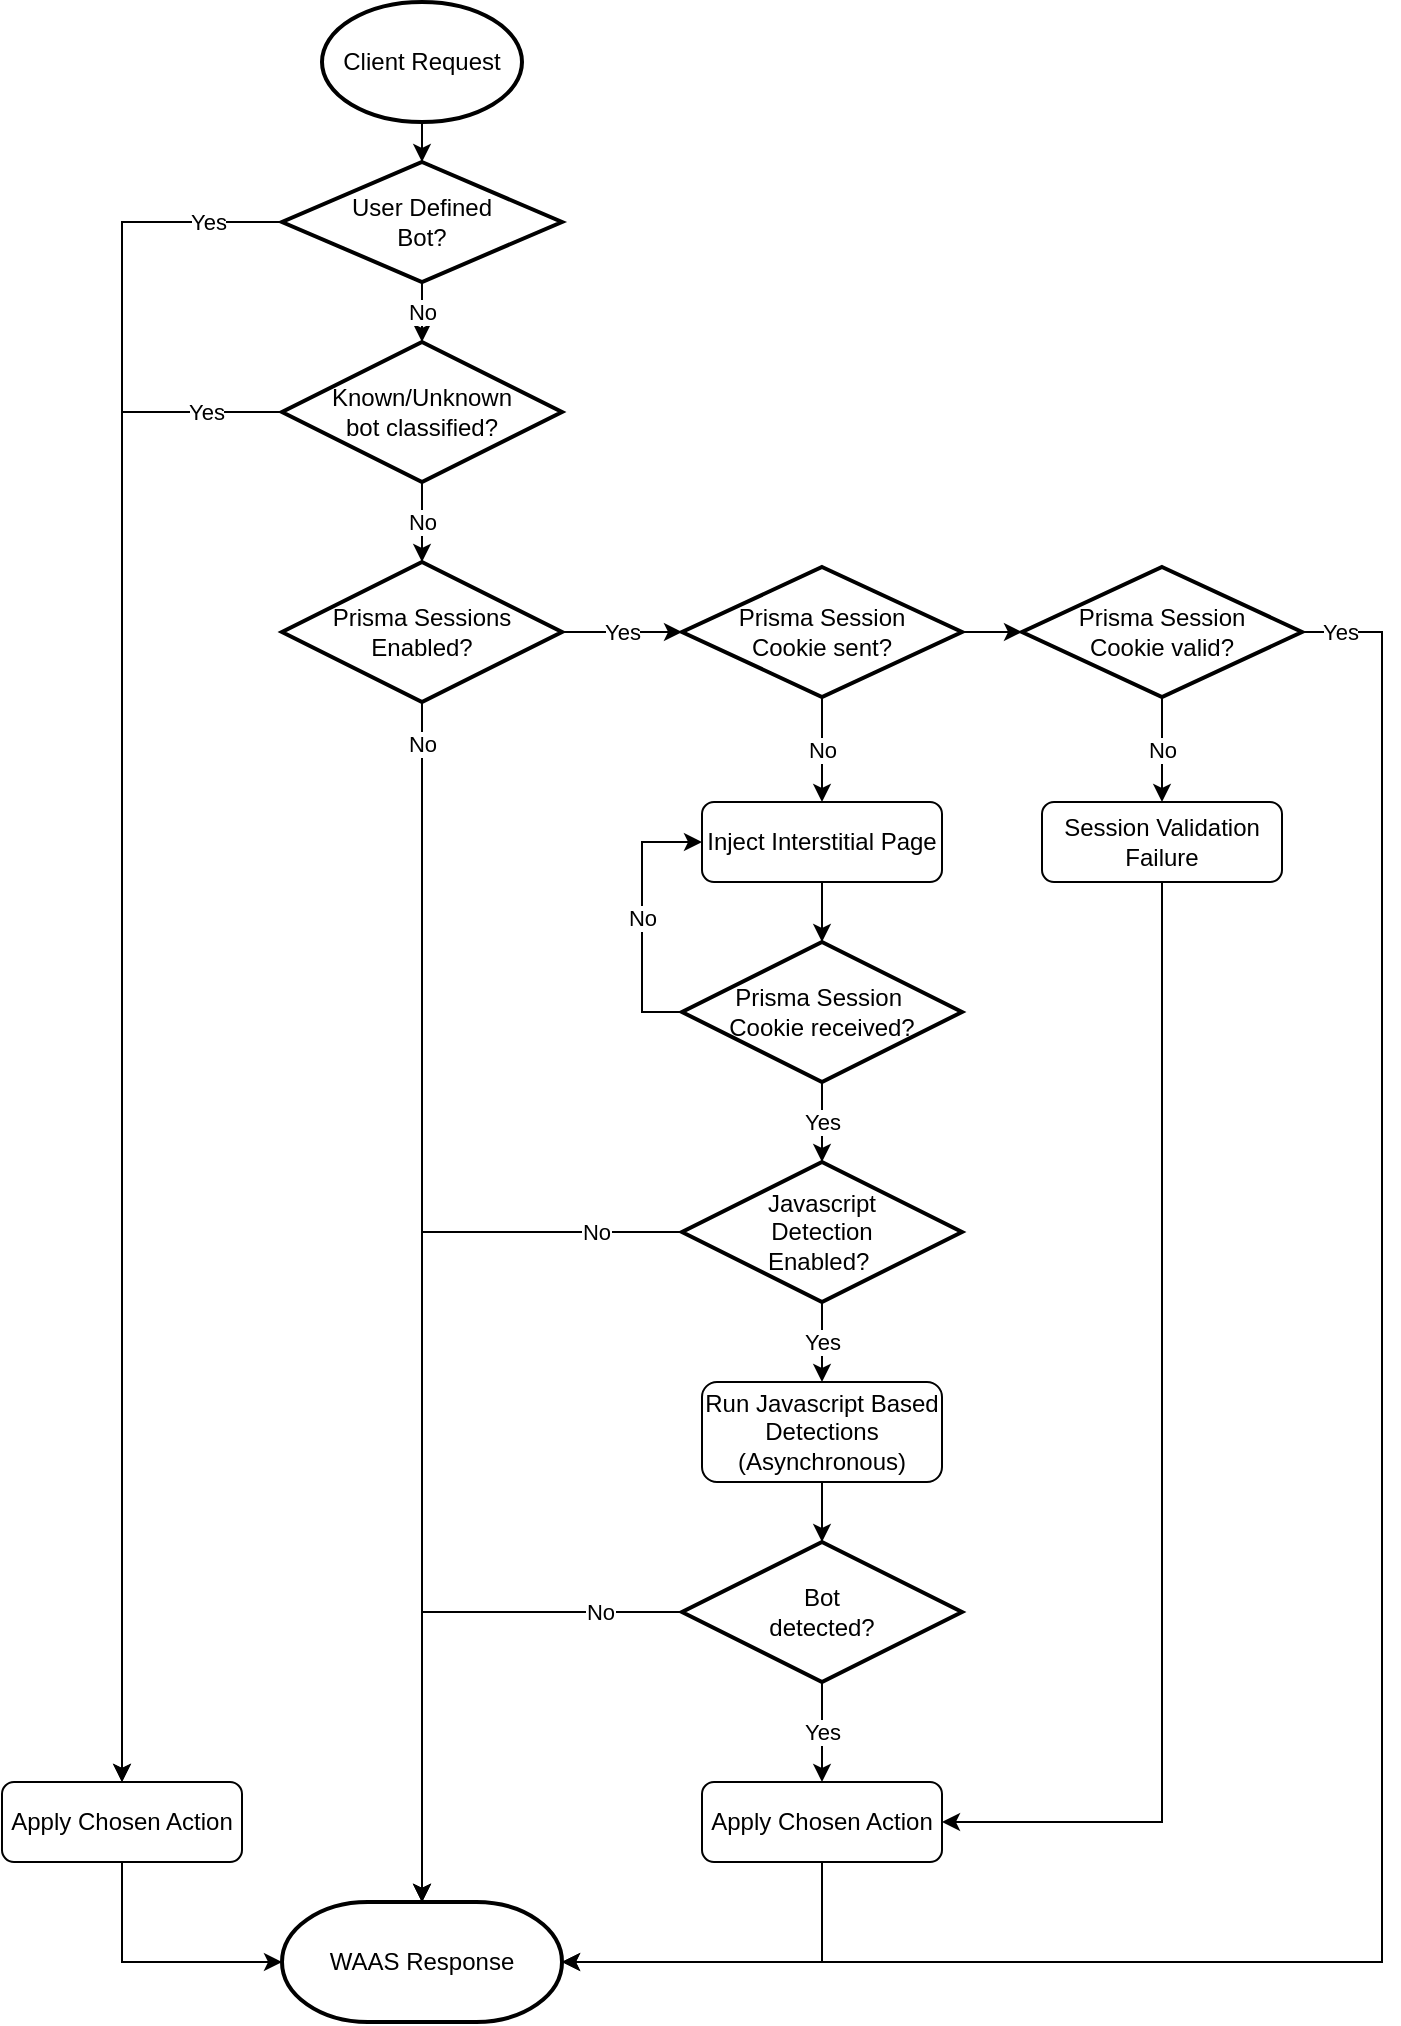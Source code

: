 <mxfile version="13.10.4" type="device"><diagram id="C5RBs43oDa-KdzZeNtuy" name="Page-1"><mxGraphModel dx="2066" dy="1130" grid="1" gridSize="10" guides="1" tooltips="1" connect="1" arrows="1" fold="1" page="1" pageScale="1" pageWidth="827" pageHeight="1169" math="0" shadow="0"><root><mxCell id="WIyWlLk6GJQsqaUBKTNV-0"/><mxCell id="WIyWlLk6GJQsqaUBKTNV-1" parent="WIyWlLk6GJQsqaUBKTNV-0"/><mxCell id="gpc8NNw6UrPnK4nz8XLc-44" style="edgeStyle=orthogonalEdgeStyle;rounded=0;orthogonalLoop=1;jettySize=auto;html=1;exitX=0.5;exitY=1;exitDx=0;exitDy=0;" parent="WIyWlLk6GJQsqaUBKTNV-1" source="WIyWlLk6GJQsqaUBKTNV-12" target="gpc8NNw6UrPnK4nz8XLc-38" edge="1"><mxGeometry relative="1" as="geometry"/></mxCell><mxCell id="WIyWlLk6GJQsqaUBKTNV-12" value="Inject Interstitial Page" style="rounded=1;whiteSpace=wrap;html=1;fontSize=12;glass=0;strokeWidth=1;shadow=0;" parent="WIyWlLk6GJQsqaUBKTNV-1" vertex="1"><mxGeometry x="380" y="460" width="120" height="40" as="geometry"/></mxCell><mxCell id="gpc8NNw6UrPnK4nz8XLc-8" value="No" style="edgeStyle=orthogonalEdgeStyle;rounded=0;orthogonalLoop=1;jettySize=auto;html=1;" parent="WIyWlLk6GJQsqaUBKTNV-1" source="gpc8NNw6UrPnK4nz8XLc-1" target="gpc8NNw6UrPnK4nz8XLc-7" edge="1"><mxGeometry relative="1" as="geometry"/></mxCell><mxCell id="gpc8NNw6UrPnK4nz8XLc-50" value="Yes" style="edgeStyle=orthogonalEdgeStyle;rounded=0;orthogonalLoop=1;jettySize=auto;html=1;exitX=0;exitY=0.5;exitDx=0;exitDy=0;exitPerimeter=0;entryX=0.5;entryY=0;entryDx=0;entryDy=0;" parent="WIyWlLk6GJQsqaUBKTNV-1" source="gpc8NNw6UrPnK4nz8XLc-1" target="gpc8NNw6UrPnK4nz8XLc-2" edge="1"><mxGeometry x="-0.914" relative="1" as="geometry"><mxPoint as="offset"/></mxGeometry></mxCell><mxCell id="gpc8NNw6UrPnK4nz8XLc-1" value="User Defined&lt;br&gt;Bot?" style="strokeWidth=2;html=1;shape=mxgraph.flowchart.decision;whiteSpace=wrap;" parent="WIyWlLk6GJQsqaUBKTNV-1" vertex="1"><mxGeometry x="170" y="140" width="140" height="60" as="geometry"/></mxCell><mxCell id="gpc8NNw6UrPnK4nz8XLc-30" style="edgeStyle=orthogonalEdgeStyle;rounded=0;orthogonalLoop=1;jettySize=auto;html=1;exitX=0.5;exitY=1;exitDx=0;exitDy=0;entryX=0;entryY=0.5;entryDx=0;entryDy=0;entryPerimeter=0;" parent="WIyWlLk6GJQsqaUBKTNV-1" source="gpc8NNw6UrPnK4nz8XLc-2" target="gpc8NNw6UrPnK4nz8XLc-27" edge="1"><mxGeometry relative="1" as="geometry"><mxPoint x="160" y="1002" as="targetPoint"/></mxGeometry></mxCell><mxCell id="gpc8NNw6UrPnK4nz8XLc-2" value="Apply Chosen Action" style="rounded=1;whiteSpace=wrap;html=1;fontSize=12;glass=0;strokeWidth=1;shadow=0;" parent="WIyWlLk6GJQsqaUBKTNV-1" vertex="1"><mxGeometry x="30" y="950" width="120" height="40" as="geometry"/></mxCell><mxCell id="gpc8NNw6UrPnK4nz8XLc-26" style="edgeStyle=orthogonalEdgeStyle;rounded=0;orthogonalLoop=1;jettySize=auto;html=1;exitX=0.5;exitY=1;exitDx=0;exitDy=0;exitPerimeter=0;" parent="WIyWlLk6GJQsqaUBKTNV-1" source="gpc8NNw6UrPnK4nz8XLc-5" target="gpc8NNw6UrPnK4nz8XLc-1" edge="1"><mxGeometry relative="1" as="geometry"/></mxCell><mxCell id="gpc8NNw6UrPnK4nz8XLc-5" value="Client Request" style="strokeWidth=2;html=1;shape=mxgraph.flowchart.start_1;whiteSpace=wrap;" parent="WIyWlLk6GJQsqaUBKTNV-1" vertex="1"><mxGeometry x="190" y="60" width="100" height="60" as="geometry"/></mxCell><mxCell id="gpc8NNw6UrPnK4nz8XLc-18" value="Yes" style="edgeStyle=orthogonalEdgeStyle;rounded=0;orthogonalLoop=1;jettySize=auto;html=1;exitX=0;exitY=0.5;exitDx=0;exitDy=0;exitPerimeter=0;entryX=0.5;entryY=0;entryDx=0;entryDy=0;" parent="WIyWlLk6GJQsqaUBKTNV-1" source="gpc8NNw6UrPnK4nz8XLc-7" target="gpc8NNw6UrPnK4nz8XLc-2" edge="1"><mxGeometry x="-0.9" relative="1" as="geometry"><mxPoint x="80" y="840" as="targetPoint"/><mxPoint as="offset"/></mxGeometry></mxCell><mxCell id="gpc8NNw6UrPnK4nz8XLc-7" value="Known/Unknown&lt;br&gt;bot classified?" style="strokeWidth=2;html=1;shape=mxgraph.flowchart.decision;whiteSpace=wrap;" parent="WIyWlLk6GJQsqaUBKTNV-1" vertex="1"><mxGeometry x="170" y="230" width="140" height="70" as="geometry"/></mxCell><mxCell id="gpc8NNw6UrPnK4nz8XLc-32" value="No" style="edgeStyle=orthogonalEdgeStyle;rounded=0;orthogonalLoop=1;jettySize=auto;html=1;exitX=0.5;exitY=1;exitDx=0;exitDy=0;exitPerimeter=0;" parent="WIyWlLk6GJQsqaUBKTNV-1" source="gpc8NNw6UrPnK4nz8XLc-9" target="gpc8NNw6UrPnK4nz8XLc-27" edge="1"><mxGeometry x="-0.93" relative="1" as="geometry"><mxPoint as="offset"/></mxGeometry></mxCell><mxCell id="gpc8NNw6UrPnK4nz8XLc-36" value="Yes" style="edgeStyle=orthogonalEdgeStyle;rounded=0;orthogonalLoop=1;jettySize=auto;html=1;exitX=1;exitY=0.5;exitDx=0;exitDy=0;exitPerimeter=0;" parent="WIyWlLk6GJQsqaUBKTNV-1" source="gpc8NNw6UrPnK4nz8XLc-9" target="gpc8NNw6UrPnK4nz8XLc-22" edge="1"><mxGeometry relative="1" as="geometry"/></mxCell><mxCell id="gpc8NNw6UrPnK4nz8XLc-9" value="Prisma&amp;nbsp;Sessions Enabled?" style="strokeWidth=2;html=1;shape=mxgraph.flowchart.decision;whiteSpace=wrap;" parent="WIyWlLk6GJQsqaUBKTNV-1" vertex="1"><mxGeometry x="170" y="340" width="140" height="70" as="geometry"/></mxCell><mxCell id="gpc8NNw6UrPnK4nz8XLc-20" value="No" style="edgeStyle=orthogonalEdgeStyle;rounded=0;orthogonalLoop=1;jettySize=auto;html=1;exitX=0.5;exitY=1;exitDx=0;exitDy=0;exitPerimeter=0;entryX=0.5;entryY=0;entryDx=0;entryDy=0;entryPerimeter=0;" parent="WIyWlLk6GJQsqaUBKTNV-1" source="gpc8NNw6UrPnK4nz8XLc-7" target="gpc8NNw6UrPnK4nz8XLc-9" edge="1"><mxGeometry relative="1" as="geometry"><mxPoint x="219.5" y="447" as="sourcePoint"/><mxPoint x="219.5" y="487" as="targetPoint"/></mxGeometry></mxCell><mxCell id="gpc8NNw6UrPnK4nz8XLc-63" style="edgeStyle=orthogonalEdgeStyle;rounded=0;orthogonalLoop=1;jettySize=auto;html=1;exitX=1;exitY=0.5;exitDx=0;exitDy=0;exitPerimeter=0;" parent="WIyWlLk6GJQsqaUBKTNV-1" source="gpc8NNw6UrPnK4nz8XLc-22" target="gpc8NNw6UrPnK4nz8XLc-62" edge="1"><mxGeometry relative="1" as="geometry"/></mxCell><mxCell id="gpc8NNw6UrPnK4nz8XLc-22" value="Prisma Session &lt;br&gt;Cookie sent?" style="strokeWidth=2;html=1;shape=mxgraph.flowchart.decision;whiteSpace=wrap;" parent="WIyWlLk6GJQsqaUBKTNV-1" vertex="1"><mxGeometry x="370" y="342.5" width="140" height="65" as="geometry"/></mxCell><mxCell id="gpc8NNw6UrPnK4nz8XLc-27" value="WAAS Response" style="strokeWidth=2;html=1;shape=mxgraph.flowchart.terminator;whiteSpace=wrap;" parent="WIyWlLk6GJQsqaUBKTNV-1" vertex="1"><mxGeometry x="170" y="1010" width="140" height="60" as="geometry"/></mxCell><mxCell id="gpc8NNw6UrPnK4nz8XLc-37" value="No" style="endArrow=classic;html=1;exitX=0.5;exitY=1;exitDx=0;exitDy=0;exitPerimeter=0;entryX=0.5;entryY=0;entryDx=0;entryDy=0;" parent="WIyWlLk6GJQsqaUBKTNV-1" source="gpc8NNw6UrPnK4nz8XLc-22" target="WIyWlLk6GJQsqaUBKTNV-12" edge="1"><mxGeometry width="50" height="50" relative="1" as="geometry"><mxPoint x="390" y="700" as="sourcePoint"/><mxPoint x="440" y="650" as="targetPoint"/></mxGeometry></mxCell><mxCell id="gpc8NNw6UrPnK4nz8XLc-43" value="No" style="edgeStyle=orthogonalEdgeStyle;rounded=0;orthogonalLoop=1;jettySize=auto;html=1;exitX=0;exitY=0.5;exitDx=0;exitDy=0;exitPerimeter=0;entryX=0;entryY=0.5;entryDx=0;entryDy=0;" parent="WIyWlLk6GJQsqaUBKTNV-1" source="gpc8NNw6UrPnK4nz8XLc-38" target="WIyWlLk6GJQsqaUBKTNV-12" edge="1"><mxGeometry relative="1" as="geometry"><Array as="points"><mxPoint x="350" y="565"/><mxPoint x="350" y="480"/></Array></mxGeometry></mxCell><mxCell id="gpc8NNw6UrPnK4nz8XLc-46" value="Yes" style="edgeStyle=orthogonalEdgeStyle;rounded=0;orthogonalLoop=1;jettySize=auto;html=1;entryX=0.5;entryY=0;entryDx=0;entryDy=0;entryPerimeter=0;" parent="WIyWlLk6GJQsqaUBKTNV-1" source="gpc8NNw6UrPnK4nz8XLc-38" target="gpc8NNw6UrPnK4nz8XLc-45" edge="1"><mxGeometry relative="1" as="geometry"/></mxCell><mxCell id="gpc8NNw6UrPnK4nz8XLc-38" value="Prisma Session&amp;nbsp;&lt;br&gt;Cookie received?" style="strokeWidth=2;html=1;shape=mxgraph.flowchart.decision;whiteSpace=wrap;" parent="WIyWlLk6GJQsqaUBKTNV-1" vertex="1"><mxGeometry x="370" y="530" width="140" height="70" as="geometry"/></mxCell><mxCell id="gpc8NNw6UrPnK4nz8XLc-48" value="No" style="edgeStyle=orthogonalEdgeStyle;rounded=0;orthogonalLoop=1;jettySize=auto;html=1;exitX=0;exitY=0.5;exitDx=0;exitDy=0;exitPerimeter=0;entryX=0.5;entryY=0;entryDx=0;entryDy=0;entryPerimeter=0;" parent="WIyWlLk6GJQsqaUBKTNV-1" source="gpc8NNw6UrPnK4nz8XLc-45" target="gpc8NNw6UrPnK4nz8XLc-27" edge="1"><mxGeometry x="-0.816" relative="1" as="geometry"><mxPoint as="offset"/></mxGeometry></mxCell><mxCell id="gpc8NNw6UrPnK4nz8XLc-51" value="Yes" style="edgeStyle=orthogonalEdgeStyle;rounded=0;orthogonalLoop=1;jettySize=auto;html=1;exitX=0.5;exitY=1;exitDx=0;exitDy=0;exitPerimeter=0;entryX=0.5;entryY=0;entryDx=0;entryDy=0;" parent="WIyWlLk6GJQsqaUBKTNV-1" source="gpc8NNw6UrPnK4nz8XLc-45" target="gpc8NNw6UrPnK4nz8XLc-49" edge="1"><mxGeometry relative="1" as="geometry"/></mxCell><mxCell id="gpc8NNw6UrPnK4nz8XLc-45" value="Javascript&lt;br&gt;Detection&lt;br&gt;Enabled?&amp;nbsp;" style="strokeWidth=2;html=1;shape=mxgraph.flowchart.decision;whiteSpace=wrap;" parent="WIyWlLk6GJQsqaUBKTNV-1" vertex="1"><mxGeometry x="370" y="640" width="140" height="70" as="geometry"/></mxCell><mxCell id="gpc8NNw6UrPnK4nz8XLc-59" style="edgeStyle=orthogonalEdgeStyle;rounded=0;orthogonalLoop=1;jettySize=auto;html=1;exitX=0.5;exitY=1;exitDx=0;exitDy=0;entryX=0.5;entryY=0;entryDx=0;entryDy=0;entryPerimeter=0;" parent="WIyWlLk6GJQsqaUBKTNV-1" source="gpc8NNw6UrPnK4nz8XLc-49" target="gpc8NNw6UrPnK4nz8XLc-54" edge="1"><mxGeometry relative="1" as="geometry"/></mxCell><mxCell id="gpc8NNw6UrPnK4nz8XLc-49" value="Run Javascript Based Detections&lt;br&gt;(Asynchronous)" style="rounded=1;whiteSpace=wrap;html=1;fontSize=12;glass=0;strokeWidth=1;shadow=0;" parent="WIyWlLk6GJQsqaUBKTNV-1" vertex="1"><mxGeometry x="380" y="750" width="120" height="50" as="geometry"/></mxCell><mxCell id="gpc8NNw6UrPnK4nz8XLc-56" style="edgeStyle=orthogonalEdgeStyle;rounded=0;orthogonalLoop=1;jettySize=auto;html=1;exitX=0.5;exitY=1;exitDx=0;exitDy=0;entryX=1;entryY=0.5;entryDx=0;entryDy=0;entryPerimeter=0;" parent="WIyWlLk6GJQsqaUBKTNV-1" source="gpc8NNw6UrPnK4nz8XLc-52" target="gpc8NNw6UrPnK4nz8XLc-27" edge="1"><mxGeometry relative="1" as="geometry"/></mxCell><mxCell id="gpc8NNw6UrPnK4nz8XLc-52" value="Apply Chosen Action" style="rounded=1;whiteSpace=wrap;html=1;fontSize=12;glass=0;strokeWidth=1;shadow=0;" parent="WIyWlLk6GJQsqaUBKTNV-1" vertex="1"><mxGeometry x="380" y="950" width="120" height="40" as="geometry"/></mxCell><mxCell id="gpc8NNw6UrPnK4nz8XLc-57" value="Yes" style="edgeStyle=orthogonalEdgeStyle;rounded=0;orthogonalLoop=1;jettySize=auto;html=1;exitX=0.5;exitY=1;exitDx=0;exitDy=0;exitPerimeter=0;" parent="WIyWlLk6GJQsqaUBKTNV-1" source="gpc8NNw6UrPnK4nz8XLc-54" target="gpc8NNw6UrPnK4nz8XLc-52" edge="1"><mxGeometry relative="1" as="geometry"/></mxCell><mxCell id="gpc8NNw6UrPnK4nz8XLc-60" value="No" style="edgeStyle=orthogonalEdgeStyle;rounded=0;orthogonalLoop=1;jettySize=auto;html=1;exitX=0;exitY=0.5;exitDx=0;exitDy=0;exitPerimeter=0;entryX=0.5;entryY=0;entryDx=0;entryDy=0;entryPerimeter=0;" parent="WIyWlLk6GJQsqaUBKTNV-1" source="gpc8NNw6UrPnK4nz8XLc-54" target="gpc8NNw6UrPnK4nz8XLc-27" edge="1"><mxGeometry x="-0.698" relative="1" as="geometry"><mxPoint as="offset"/></mxGeometry></mxCell><mxCell id="gpc8NNw6UrPnK4nz8XLc-54" value="Bot&lt;br&gt;detected?" style="strokeWidth=2;html=1;shape=mxgraph.flowchart.decision;whiteSpace=wrap;" parent="WIyWlLk6GJQsqaUBKTNV-1" vertex="1"><mxGeometry x="370" y="830" width="140" height="70" as="geometry"/></mxCell><mxCell id="gpc8NNw6UrPnK4nz8XLc-64" value="Yes" style="edgeStyle=orthogonalEdgeStyle;rounded=0;orthogonalLoop=1;jettySize=auto;html=1;exitX=1;exitY=0.5;exitDx=0;exitDy=0;exitPerimeter=0;entryX=1;entryY=0.5;entryDx=0;entryDy=0;entryPerimeter=0;" parent="WIyWlLk6GJQsqaUBKTNV-1" source="gpc8NNw6UrPnK4nz8XLc-62" target="gpc8NNw6UrPnK4nz8XLc-27" edge="1"><mxGeometry x="-0.966" relative="1" as="geometry"><Array as="points"><mxPoint x="720" y="375"/><mxPoint x="720" y="1040"/></Array><mxPoint as="offset"/></mxGeometry></mxCell><mxCell id="gpc8NNw6UrPnK4nz8XLc-66" value="No" style="edgeStyle=orthogonalEdgeStyle;rounded=0;orthogonalLoop=1;jettySize=auto;html=1;exitX=0.5;exitY=1;exitDx=0;exitDy=0;exitPerimeter=0;" parent="WIyWlLk6GJQsqaUBKTNV-1" source="gpc8NNw6UrPnK4nz8XLc-62" target="gpc8NNw6UrPnK4nz8XLc-65" edge="1"><mxGeometry relative="1" as="geometry"/></mxCell><mxCell id="gpc8NNw6UrPnK4nz8XLc-62" value="Prisma Session &lt;br&gt;Cookie valid?" style="strokeWidth=2;html=1;shape=mxgraph.flowchart.decision;whiteSpace=wrap;" parent="WIyWlLk6GJQsqaUBKTNV-1" vertex="1"><mxGeometry x="540" y="342.5" width="140" height="65" as="geometry"/></mxCell><mxCell id="gpc8NNw6UrPnK4nz8XLc-67" style="edgeStyle=orthogonalEdgeStyle;rounded=0;orthogonalLoop=1;jettySize=auto;html=1;exitX=0.5;exitY=1;exitDx=0;exitDy=0;entryX=1;entryY=0.5;entryDx=0;entryDy=0;" parent="WIyWlLk6GJQsqaUBKTNV-1" source="gpc8NNw6UrPnK4nz8XLc-65" target="gpc8NNw6UrPnK4nz8XLc-52" edge="1"><mxGeometry relative="1" as="geometry"/></mxCell><mxCell id="gpc8NNw6UrPnK4nz8XLc-65" value="Session Validation Failure" style="rounded=1;whiteSpace=wrap;html=1;fontSize=12;glass=0;strokeWidth=1;shadow=0;" parent="WIyWlLk6GJQsqaUBKTNV-1" vertex="1"><mxGeometry x="550" y="460" width="120" height="40" as="geometry"/></mxCell></root></mxGraphModel></diagram></mxfile>